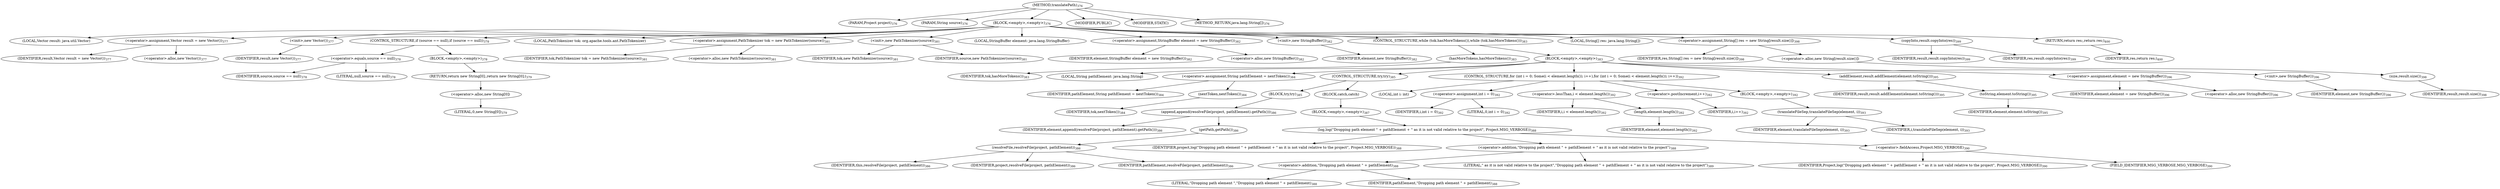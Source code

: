 digraph "translatePath" {  
"663" [label = <(METHOD,translatePath)<SUB>376</SUB>> ]
"664" [label = <(PARAM,Project project)<SUB>376</SUB>> ]
"665" [label = <(PARAM,String source)<SUB>376</SUB>> ]
"666" [label = <(BLOCK,&lt;empty&gt;,&lt;empty&gt;)<SUB>376</SUB>> ]
"90" [label = <(LOCAL,Vector result: java.util.Vector)> ]
"667" [label = <(&lt;operator&gt;.assignment,Vector result = new Vector())<SUB>377</SUB>> ]
"668" [label = <(IDENTIFIER,result,Vector result = new Vector())<SUB>377</SUB>> ]
"669" [label = <(&lt;operator&gt;.alloc,new Vector())<SUB>377</SUB>> ]
"670" [label = <(&lt;init&gt;,new Vector())<SUB>377</SUB>> ]
"89" [label = <(IDENTIFIER,result,new Vector())<SUB>377</SUB>> ]
"671" [label = <(CONTROL_STRUCTURE,if (source == null),if (source == null))<SUB>378</SUB>> ]
"672" [label = <(&lt;operator&gt;.equals,source == null)<SUB>378</SUB>> ]
"673" [label = <(IDENTIFIER,source,source == null)<SUB>378</SUB>> ]
"674" [label = <(LITERAL,null,source == null)<SUB>378</SUB>> ]
"675" [label = <(BLOCK,&lt;empty&gt;,&lt;empty&gt;)<SUB>378</SUB>> ]
"676" [label = <(RETURN,return new String[0];,return new String[0];)<SUB>379</SUB>> ]
"677" [label = <(&lt;operator&gt;.alloc,new String[0])> ]
"678" [label = <(LITERAL,0,new String[0])<SUB>379</SUB>> ]
"92" [label = <(LOCAL,PathTokenizer tok: org.apache.tools.ant.PathTokenizer)> ]
"679" [label = <(&lt;operator&gt;.assignment,PathTokenizer tok = new PathTokenizer(source))<SUB>381</SUB>> ]
"680" [label = <(IDENTIFIER,tok,PathTokenizer tok = new PathTokenizer(source))<SUB>381</SUB>> ]
"681" [label = <(&lt;operator&gt;.alloc,new PathTokenizer(source))<SUB>381</SUB>> ]
"682" [label = <(&lt;init&gt;,new PathTokenizer(source))<SUB>381</SUB>> ]
"91" [label = <(IDENTIFIER,tok,new PathTokenizer(source))<SUB>381</SUB>> ]
"683" [label = <(IDENTIFIER,source,new PathTokenizer(source))<SUB>381</SUB>> ]
"94" [label = <(LOCAL,StringBuffer element: java.lang.StringBuffer)> ]
"684" [label = <(&lt;operator&gt;.assignment,StringBuffer element = new StringBuffer())<SUB>382</SUB>> ]
"685" [label = <(IDENTIFIER,element,StringBuffer element = new StringBuffer())<SUB>382</SUB>> ]
"686" [label = <(&lt;operator&gt;.alloc,new StringBuffer())<SUB>382</SUB>> ]
"687" [label = <(&lt;init&gt;,new StringBuffer())<SUB>382</SUB>> ]
"93" [label = <(IDENTIFIER,element,new StringBuffer())<SUB>382</SUB>> ]
"688" [label = <(CONTROL_STRUCTURE,while (tok.hasMoreTokens()),while (tok.hasMoreTokens()))<SUB>383</SUB>> ]
"689" [label = <(hasMoreTokens,hasMoreTokens())<SUB>383</SUB>> ]
"690" [label = <(IDENTIFIER,tok,hasMoreTokens())<SUB>383</SUB>> ]
"691" [label = <(BLOCK,&lt;empty&gt;,&lt;empty&gt;)<SUB>383</SUB>> ]
"692" [label = <(LOCAL,String pathElement: java.lang.String)> ]
"693" [label = <(&lt;operator&gt;.assignment,String pathElement = nextToken())<SUB>384</SUB>> ]
"694" [label = <(IDENTIFIER,pathElement,String pathElement = nextToken())<SUB>384</SUB>> ]
"695" [label = <(nextToken,nextToken())<SUB>384</SUB>> ]
"696" [label = <(IDENTIFIER,tok,nextToken())<SUB>384</SUB>> ]
"697" [label = <(CONTROL_STRUCTURE,try,try)<SUB>385</SUB>> ]
"698" [label = <(BLOCK,try,try)<SUB>385</SUB>> ]
"699" [label = <(append,append(resolveFile(project, pathElement).getPath()))<SUB>386</SUB>> ]
"700" [label = <(IDENTIFIER,element,append(resolveFile(project, pathElement).getPath()))<SUB>386</SUB>> ]
"701" [label = <(getPath,getPath())<SUB>386</SUB>> ]
"702" [label = <(resolveFile,resolveFile(project, pathElement))<SUB>386</SUB>> ]
"703" [label = <(IDENTIFIER,this,resolveFile(project, pathElement))<SUB>386</SUB>> ]
"704" [label = <(IDENTIFIER,project,resolveFile(project, pathElement))<SUB>386</SUB>> ]
"705" [label = <(IDENTIFIER,pathElement,resolveFile(project, pathElement))<SUB>386</SUB>> ]
"706" [label = <(BLOCK,catch,catch)> ]
"707" [label = <(BLOCK,&lt;empty&gt;,&lt;empty&gt;)<SUB>387</SUB>> ]
"708" [label = <(log,log(&quot;Dropping path element &quot; + pathElement + &quot; as it is not valid relative to the project&quot;, Project.MSG_VERBOSE))<SUB>388</SUB>> ]
"709" [label = <(IDENTIFIER,project,log(&quot;Dropping path element &quot; + pathElement + &quot; as it is not valid relative to the project&quot;, Project.MSG_VERBOSE))<SUB>388</SUB>> ]
"710" [label = <(&lt;operator&gt;.addition,&quot;Dropping path element &quot; + pathElement + &quot; as it is not valid relative to the project&quot;)<SUB>388</SUB>> ]
"711" [label = <(&lt;operator&gt;.addition,&quot;Dropping path element &quot; + pathElement)<SUB>388</SUB>> ]
"712" [label = <(LITERAL,&quot;Dropping path element &quot;,&quot;Dropping path element &quot; + pathElement)<SUB>388</SUB>> ]
"713" [label = <(IDENTIFIER,pathElement,&quot;Dropping path element &quot; + pathElement)<SUB>388</SUB>> ]
"714" [label = <(LITERAL,&quot; as it is not valid relative to the project&quot;,&quot;Dropping path element &quot; + pathElement + &quot; as it is not valid relative to the project&quot;)<SUB>389</SUB>> ]
"715" [label = <(&lt;operator&gt;.fieldAccess,Project.MSG_VERBOSE)<SUB>390</SUB>> ]
"716" [label = <(IDENTIFIER,Project,log(&quot;Dropping path element &quot; + pathElement + &quot; as it is not valid relative to the project&quot;, Project.MSG_VERBOSE))<SUB>390</SUB>> ]
"717" [label = <(FIELD_IDENTIFIER,MSG_VERBOSE,MSG_VERBOSE)<SUB>390</SUB>> ]
"718" [label = <(CONTROL_STRUCTURE,for (int i = 0; Some(i &lt; element.length()); i++),for (int i = 0; Some(i &lt; element.length()); i++))<SUB>392</SUB>> ]
"719" [label = <(LOCAL,int i: int)> ]
"720" [label = <(&lt;operator&gt;.assignment,int i = 0)<SUB>392</SUB>> ]
"721" [label = <(IDENTIFIER,i,int i = 0)<SUB>392</SUB>> ]
"722" [label = <(LITERAL,0,int i = 0)<SUB>392</SUB>> ]
"723" [label = <(&lt;operator&gt;.lessThan,i &lt; element.length())<SUB>392</SUB>> ]
"724" [label = <(IDENTIFIER,i,i &lt; element.length())<SUB>392</SUB>> ]
"725" [label = <(length,element.length())<SUB>392</SUB>> ]
"726" [label = <(IDENTIFIER,element,element.length())<SUB>392</SUB>> ]
"727" [label = <(&lt;operator&gt;.postIncrement,i++)<SUB>392</SUB>> ]
"728" [label = <(IDENTIFIER,i,i++)<SUB>392</SUB>> ]
"729" [label = <(BLOCK,&lt;empty&gt;,&lt;empty&gt;)<SUB>392</SUB>> ]
"730" [label = <(translateFileSep,translateFileSep(element, i))<SUB>393</SUB>> ]
"731" [label = <(IDENTIFIER,element,translateFileSep(element, i))<SUB>393</SUB>> ]
"732" [label = <(IDENTIFIER,i,translateFileSep(element, i))<SUB>393</SUB>> ]
"733" [label = <(addElement,result.addElement(element.toString()))<SUB>395</SUB>> ]
"734" [label = <(IDENTIFIER,result,result.addElement(element.toString()))<SUB>395</SUB>> ]
"735" [label = <(toString,element.toString())<SUB>395</SUB>> ]
"736" [label = <(IDENTIFIER,element,element.toString())<SUB>395</SUB>> ]
"737" [label = <(&lt;operator&gt;.assignment,element = new StringBuffer())<SUB>396</SUB>> ]
"738" [label = <(IDENTIFIER,element,element = new StringBuffer())<SUB>396</SUB>> ]
"739" [label = <(&lt;operator&gt;.alloc,new StringBuffer())<SUB>396</SUB>> ]
"740" [label = <(&lt;init&gt;,new StringBuffer())<SUB>396</SUB>> ]
"95" [label = <(IDENTIFIER,element,new StringBuffer())<SUB>396</SUB>> ]
"741" [label = <(LOCAL,String[] res: java.lang.String[])> ]
"742" [label = <(&lt;operator&gt;.assignment,String[] res = new String[result.size()])<SUB>398</SUB>> ]
"743" [label = <(IDENTIFIER,res,String[] res = new String[result.size()])<SUB>398</SUB>> ]
"744" [label = <(&lt;operator&gt;.alloc,new String[result.size()])> ]
"745" [label = <(size,result.size())<SUB>398</SUB>> ]
"746" [label = <(IDENTIFIER,result,result.size())<SUB>398</SUB>> ]
"747" [label = <(copyInto,result.copyInto(res))<SUB>399</SUB>> ]
"748" [label = <(IDENTIFIER,result,result.copyInto(res))<SUB>399</SUB>> ]
"749" [label = <(IDENTIFIER,res,result.copyInto(res))<SUB>399</SUB>> ]
"750" [label = <(RETURN,return res;,return res;)<SUB>400</SUB>> ]
"751" [label = <(IDENTIFIER,res,return res;)<SUB>400</SUB>> ]
"752" [label = <(MODIFIER,PUBLIC)> ]
"753" [label = <(MODIFIER,STATIC)> ]
"754" [label = <(METHOD_RETURN,java.lang.String[])<SUB>376</SUB>> ]
  "663" -> "664" 
  "663" -> "665" 
  "663" -> "666" 
  "663" -> "752" 
  "663" -> "753" 
  "663" -> "754" 
  "666" -> "90" 
  "666" -> "667" 
  "666" -> "670" 
  "666" -> "671" 
  "666" -> "92" 
  "666" -> "679" 
  "666" -> "682" 
  "666" -> "94" 
  "666" -> "684" 
  "666" -> "687" 
  "666" -> "688" 
  "666" -> "741" 
  "666" -> "742" 
  "666" -> "747" 
  "666" -> "750" 
  "667" -> "668" 
  "667" -> "669" 
  "670" -> "89" 
  "671" -> "672" 
  "671" -> "675" 
  "672" -> "673" 
  "672" -> "674" 
  "675" -> "676" 
  "676" -> "677" 
  "677" -> "678" 
  "679" -> "680" 
  "679" -> "681" 
  "682" -> "91" 
  "682" -> "683" 
  "684" -> "685" 
  "684" -> "686" 
  "687" -> "93" 
  "688" -> "689" 
  "688" -> "691" 
  "689" -> "690" 
  "691" -> "692" 
  "691" -> "693" 
  "691" -> "697" 
  "691" -> "718" 
  "691" -> "733" 
  "691" -> "737" 
  "691" -> "740" 
  "693" -> "694" 
  "693" -> "695" 
  "695" -> "696" 
  "697" -> "698" 
  "697" -> "706" 
  "698" -> "699" 
  "699" -> "700" 
  "699" -> "701" 
  "701" -> "702" 
  "702" -> "703" 
  "702" -> "704" 
  "702" -> "705" 
  "706" -> "707" 
  "707" -> "708" 
  "708" -> "709" 
  "708" -> "710" 
  "708" -> "715" 
  "710" -> "711" 
  "710" -> "714" 
  "711" -> "712" 
  "711" -> "713" 
  "715" -> "716" 
  "715" -> "717" 
  "718" -> "719" 
  "718" -> "720" 
  "718" -> "723" 
  "718" -> "727" 
  "718" -> "729" 
  "720" -> "721" 
  "720" -> "722" 
  "723" -> "724" 
  "723" -> "725" 
  "725" -> "726" 
  "727" -> "728" 
  "729" -> "730" 
  "730" -> "731" 
  "730" -> "732" 
  "733" -> "734" 
  "733" -> "735" 
  "735" -> "736" 
  "737" -> "738" 
  "737" -> "739" 
  "740" -> "95" 
  "742" -> "743" 
  "742" -> "744" 
  "744" -> "745" 
  "745" -> "746" 
  "747" -> "748" 
  "747" -> "749" 
  "750" -> "751" 
}
